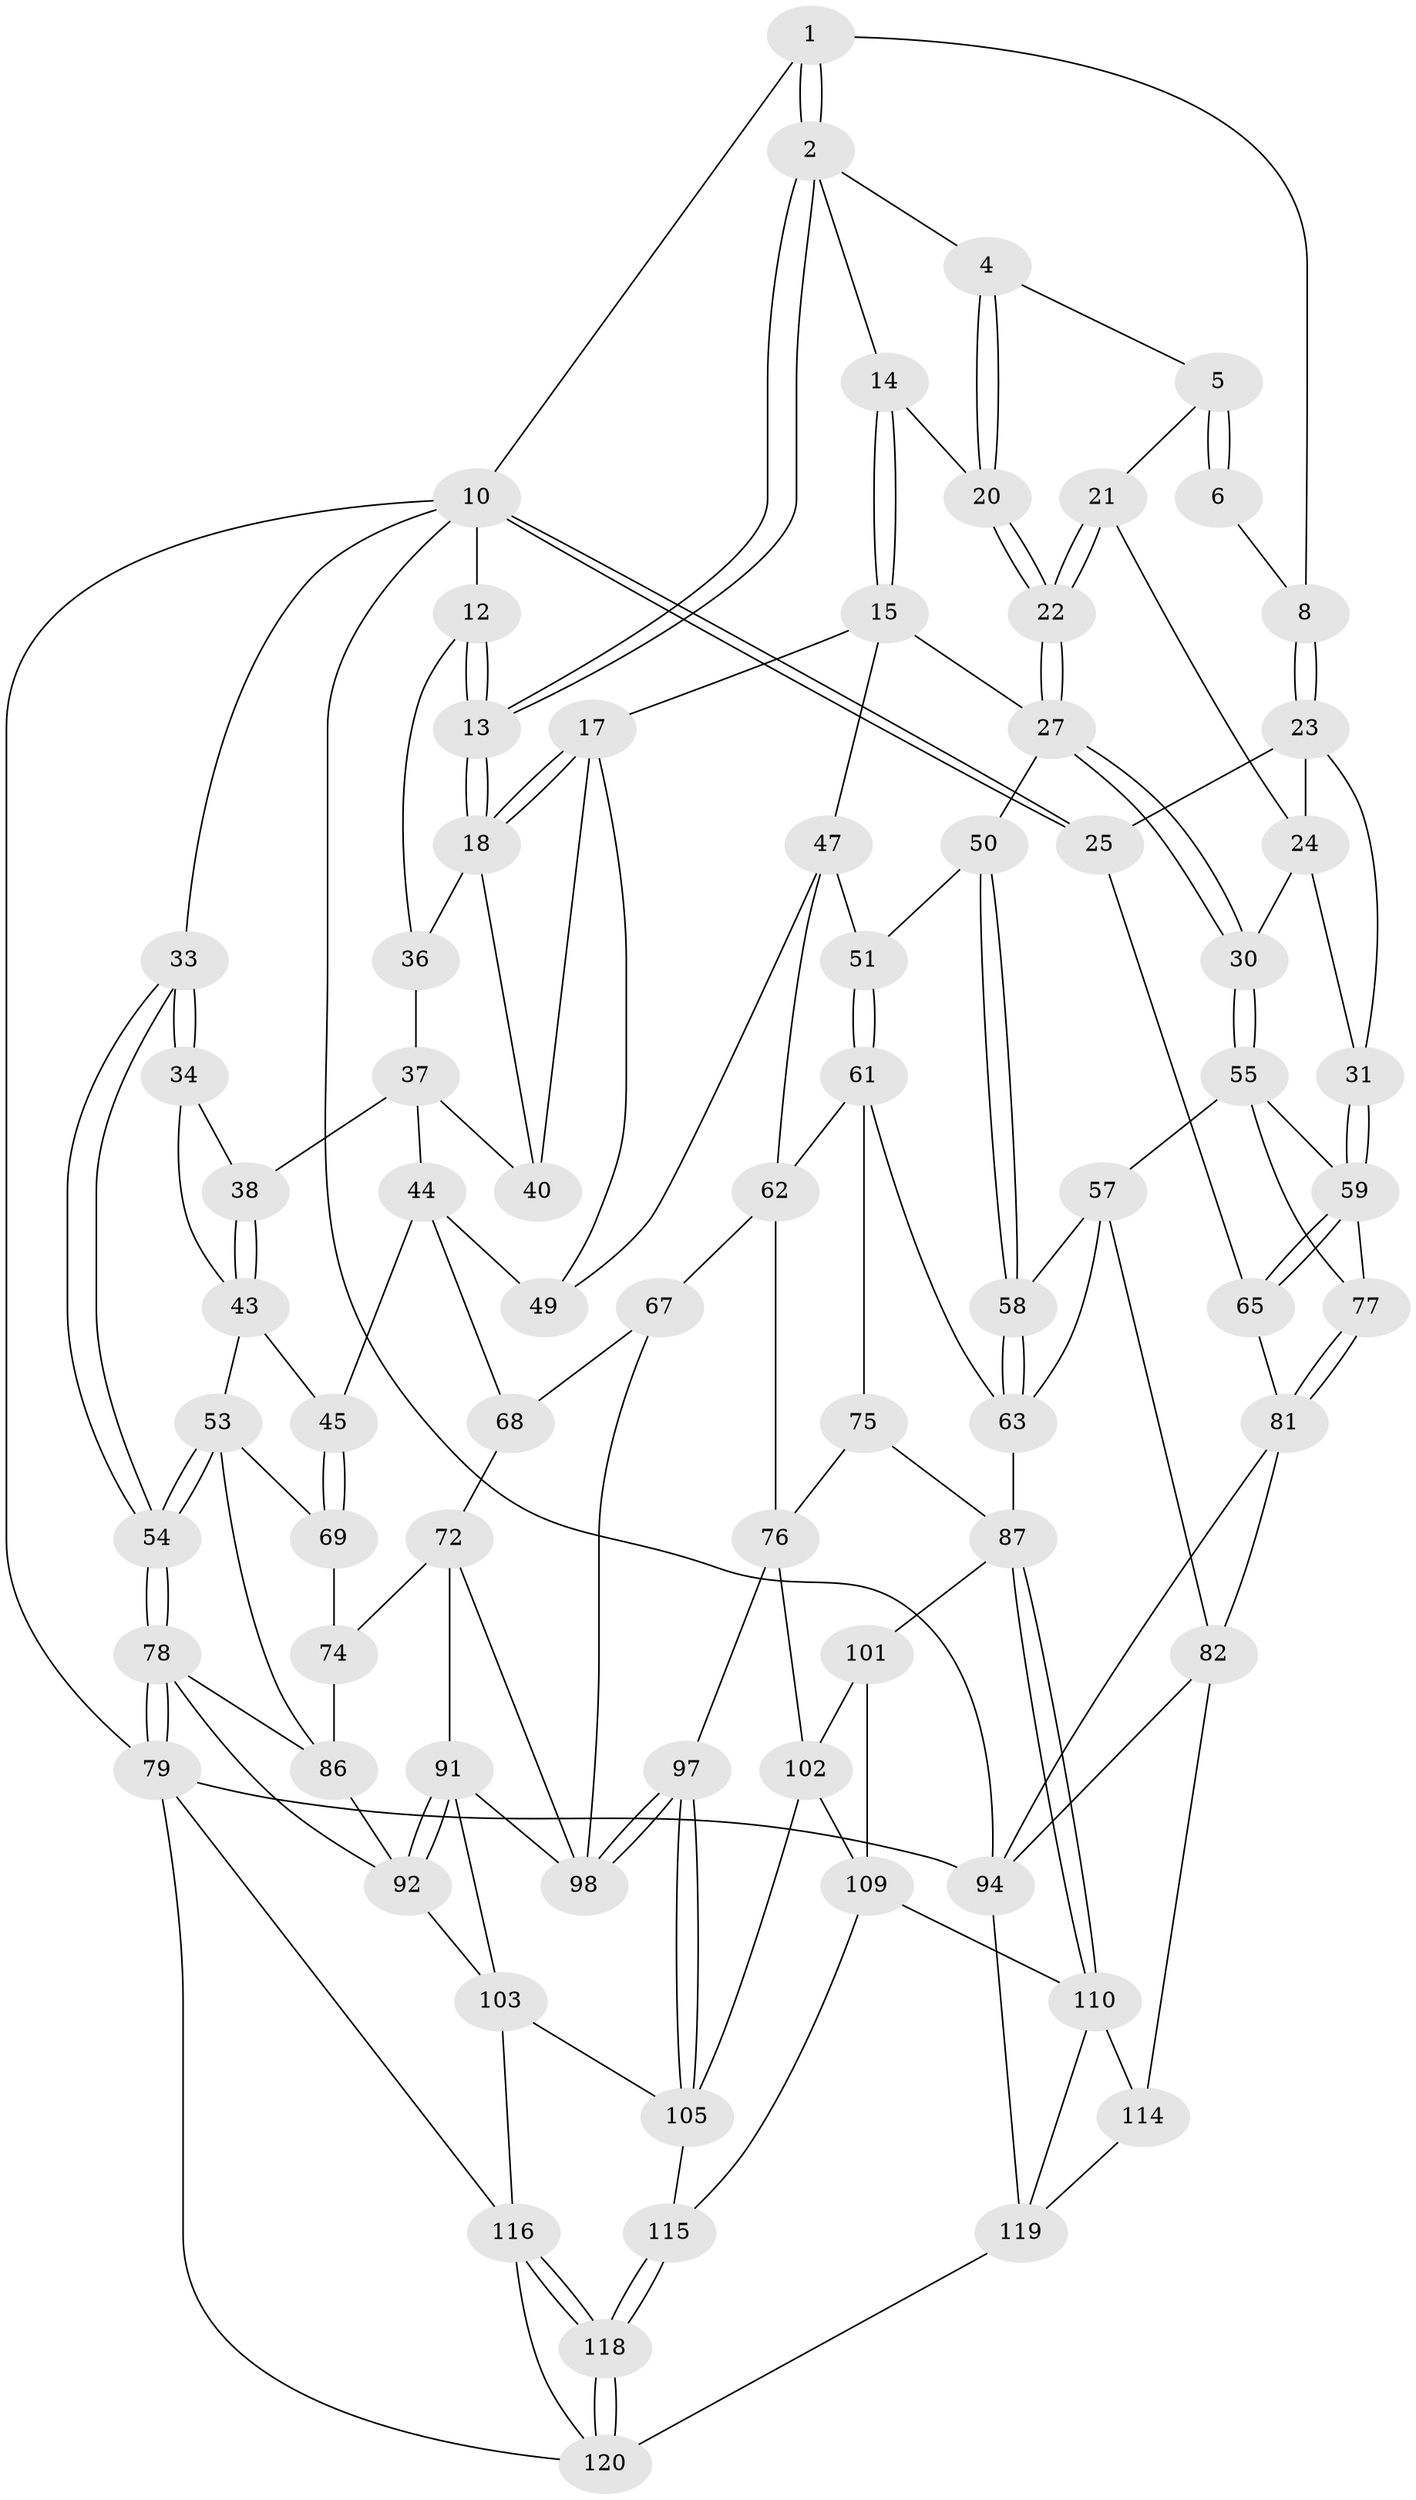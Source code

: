 // original degree distribution, {3: 0.03278688524590164, 5: 0.5409836065573771, 4: 0.20491803278688525, 6: 0.22131147540983606}
// Generated by graph-tools (version 1.1) at 2025/42/03/06/25 10:42:36]
// undirected, 76 vertices, 170 edges
graph export_dot {
graph [start="1"]
  node [color=gray90,style=filled];
  1 [pos="+0.7710776564902005+0",super="+7"];
  2 [pos="+0.4992603562397475+0",super="+3"];
  4 [pos="+0.6709656477649281+0.04555011747276957"];
  5 [pos="+0.6983855881641002+0.042415041757701354",super="+19"];
  6 [pos="+0.7670334397302703+0",super="+9"];
  8 [pos="+0.8777258561071255+0.006638899235524953"];
  10 [pos="+1+0",super="+11"];
  12 [pos="+0+0",super="+32"];
  13 [pos="+0.3511215895425699+0"];
  14 [pos="+0.5812701652927501+0.08824014464255771"];
  15 [pos="+0.5059880822126968+0.19528827681786243",super="+16"];
  17 [pos="+0.482203781714406+0.19228879686664455",super="+42"];
  18 [pos="+0.359507065504746+0.09901496569038216",super="+39"];
  20 [pos="+0.6482095702653465+0.0995984682878806"];
  21 [pos="+0.7584829740003611+0.09530122913262533"];
  22 [pos="+0.692772672965637+0.16259112458057462"];
  23 [pos="+0.8705132550078873+0.09925371513457844",super="+26"];
  24 [pos="+0.8278524192808883+0.10829284728935924",super="+29"];
  25 [pos="+1+0"];
  27 [pos="+0.6775638452737962+0.26243109803273845",super="+28"];
  30 [pos="+0.7082463059354337+0.2783476668347332"];
  31 [pos="+0.9606064619820867+0.2652826314331462"];
  33 [pos="+0+0.16419925399649074"];
  34 [pos="+0.03790765042170176+0.25942122617530944",super="+35"];
  36 [pos="+0.17911169753026407+0.15235275285250957"];
  37 [pos="+0.16827872100553037+0.2095569958683416",super="+41"];
  38 [pos="+0.12358002672770885+0.2512232575719055"];
  40 [pos="+0.2837644172980988+0.27216959471047925"];
  43 [pos="+0.09471796088529921+0.301886213227396",super="+46"];
  44 [pos="+0.20767764645383702+0.3311884378641103",super="+52"];
  45 [pos="+0.16420819766486544+0.3569302209534637"];
  47 [pos="+0.46325234993756115+0.3177957284351107",super="+48"];
  49 [pos="+0.3712938517312785+0.3668888650515722"];
  50 [pos="+0.6336023220151116+0.2735865638046663"];
  51 [pos="+0.5591454175729729+0.3610760315006359"];
  53 [pos="+0+0.48331450750241745",super="+70"];
  54 [pos="+0+0.519179784064461"];
  55 [pos="+0.7202964682783718+0.3173230688926015",super="+56"];
  57 [pos="+0.6949282140673374+0.45754702721569135",super="+83"];
  58 [pos="+0.6252274020184271+0.46822511225630514"];
  59 [pos="+0.9931723810867092+0.28810833128028607",super="+60"];
  61 [pos="+0.5494576234504518+0.3852010868832226",super="+64"];
  62 [pos="+0.476363408819931+0.4137115325607764",super="+66"];
  63 [pos="+0.6179389289248325+0.47175898895543916",super="+85"];
  65 [pos="+1+0.2963423635079546"];
  67 [pos="+0.42632012402184094+0.5021009459603571",super="+93"];
  68 [pos="+0.33214340242394763+0.45721360597320404",super="+71"];
  69 [pos="+0.16426589219656185+0.3631063179709753"];
  72 [pos="+0.2652797444476834+0.505712720909756",super="+73"];
  74 [pos="+0.19550472212034223+0.4602084031740084"];
  75 [pos="+0.5298358502211211+0.5561276889594347"];
  76 [pos="+0.5281210872369444+0.5559263194751731",super="+96"];
  77 [pos="+0.871326005433041+0.4639996963243165"];
  78 [pos="+0+0.7103151777662717",super="+90"];
  79 [pos="+0+0.7149425073414823",super="+80"];
  81 [pos="+0.877473737359436+0.609839712242332",super="+84"];
  82 [pos="+0.8148733138857375+0.6411558329043473",super="+113"];
  86 [pos="+0.11751556927550941+0.5121968558824831",super="+89"];
  87 [pos="+0.7199787472357101+0.6873722755215188",super="+88"];
  91 [pos="+0.15542972118498302+0.6053791978711701",super="+100"];
  92 [pos="+0.1375657095602361+0.6104164777036444",super="+104"];
  94 [pos="+1+1",super="+95"];
  97 [pos="+0.38900923008594746+0.6780379661377459"];
  98 [pos="+0.37332567209054773+0.6523078912962609",super="+99"];
  101 [pos="+0.6073938843335478+0.70527682438471"];
  102 [pos="+0.4301084573182761+0.7043693845574879",super="+107"];
  103 [pos="+0.24086838476477543+0.7896246378444374",super="+106"];
  105 [pos="+0.26870211956889983+0.7910526518403895",super="+108"];
  109 [pos="+0.6042411065036568+0.7100164354973457",super="+112"];
  110 [pos="+0.7183095100297275+0.8299116598828261",super="+111"];
  114 [pos="+0.8361894699705554+0.8998796118048761"];
  115 [pos="+0.4860068597645267+0.8533776312140182"];
  116 [pos="+0.2180787441246277+0.8605361779122519",super="+117"];
  118 [pos="+0.2713848401253397+1"];
  119 [pos="+0.6407245066819802+1",super="+121"];
  120 [pos="+0.2684434456026618+1",super="+122"];
  1 -- 2;
  1 -- 2;
  1 -- 8;
  1 -- 10;
  2 -- 13;
  2 -- 13;
  2 -- 4;
  2 -- 14;
  4 -- 5;
  4 -- 20;
  4 -- 20;
  5 -- 6 [weight=2];
  5 -- 6;
  5 -- 21;
  6 -- 8;
  8 -- 23;
  8 -- 23;
  10 -- 25;
  10 -- 25;
  10 -- 94;
  10 -- 33;
  10 -- 12;
  10 -- 79;
  12 -- 13;
  12 -- 13;
  12 -- 36;
  13 -- 18;
  13 -- 18;
  14 -- 15;
  14 -- 15;
  14 -- 20;
  15 -- 27;
  15 -- 17;
  15 -- 47;
  17 -- 18;
  17 -- 18;
  17 -- 40;
  17 -- 49;
  18 -- 40;
  18 -- 36;
  20 -- 22;
  20 -- 22;
  21 -- 22;
  21 -- 22;
  21 -- 24;
  22 -- 27;
  22 -- 27;
  23 -- 24;
  23 -- 25;
  23 -- 31;
  24 -- 30;
  24 -- 31;
  25 -- 65;
  27 -- 30;
  27 -- 30;
  27 -- 50;
  30 -- 55;
  30 -- 55;
  31 -- 59;
  31 -- 59;
  33 -- 34;
  33 -- 34;
  33 -- 54;
  33 -- 54;
  34 -- 43;
  34 -- 38;
  36 -- 37;
  37 -- 38;
  37 -- 40;
  37 -- 44;
  38 -- 43;
  38 -- 43;
  43 -- 53;
  43 -- 45;
  44 -- 45;
  44 -- 49;
  44 -- 68;
  45 -- 69;
  45 -- 69;
  47 -- 51;
  47 -- 49;
  47 -- 62;
  50 -- 51;
  50 -- 58;
  50 -- 58;
  51 -- 61;
  51 -- 61;
  53 -- 54;
  53 -- 54;
  53 -- 69;
  53 -- 86;
  54 -- 78;
  54 -- 78;
  55 -- 57;
  55 -- 77;
  55 -- 59;
  57 -- 58;
  57 -- 82;
  57 -- 63;
  58 -- 63;
  58 -- 63;
  59 -- 65;
  59 -- 65;
  59 -- 77;
  61 -- 62;
  61 -- 75;
  61 -- 63;
  62 -- 67;
  62 -- 76;
  63 -- 87;
  65 -- 81;
  67 -- 68 [weight=2];
  67 -- 98;
  68 -- 72;
  69 -- 74;
  72 -- 74;
  72 -- 91;
  72 -- 98;
  74 -- 86;
  75 -- 76;
  75 -- 87;
  76 -- 97;
  76 -- 102;
  77 -- 81;
  77 -- 81;
  78 -- 79;
  78 -- 79;
  78 -- 86;
  78 -- 92;
  79 -- 116;
  79 -- 120;
  79 -- 94;
  81 -- 82;
  81 -- 94;
  82 -- 94;
  82 -- 114;
  86 -- 92;
  87 -- 110;
  87 -- 110;
  87 -- 101;
  91 -- 92;
  91 -- 92;
  91 -- 103;
  91 -- 98;
  92 -- 103;
  94 -- 119;
  97 -- 98;
  97 -- 98;
  97 -- 105;
  97 -- 105;
  101 -- 102;
  101 -- 109;
  102 -- 109;
  102 -- 105;
  103 -- 105;
  103 -- 116;
  105 -- 115;
  109 -- 115;
  109 -- 110;
  110 -- 114;
  110 -- 119;
  114 -- 119;
  115 -- 118;
  115 -- 118;
  116 -- 118;
  116 -- 118;
  116 -- 120;
  118 -- 120;
  118 -- 120;
  119 -- 120;
}
